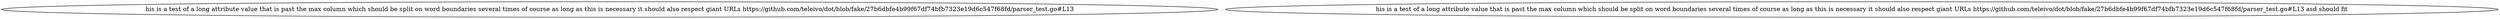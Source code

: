 graph {
	"his is a test of a long attribute value that is past the max column which should be split on word\
 boundaries several times of course as long as this is necessary it should also respect giant URLs\
 https://github.com/teleivo/dot/blob/fake/27b6dbfe4b99f67df74bfb7323e19d6c547f68fd/parser_test.go#L13"
	"his is a test of a long attribute value that is past the max column which should be split on word\
 boundaries several times of course as long as this is necessary it should also respect giant URLs \
https://github.com/teleivo/dot/blob/fake/27b6dbfe4b99f67df74bfb7323e19d6c547f68fd/parser_test.go#L13\
 asd should fit"
}
